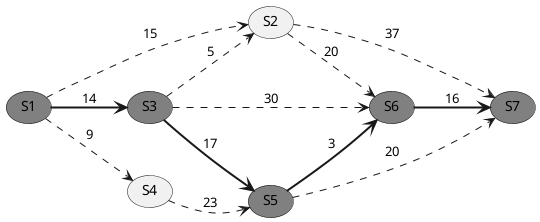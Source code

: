 @startuml
skinparam monochrome true
left to right direction

'title Graph 3\nmin. cost = 17

(S1)    #Grey
(S1) ..> (S2) : 15
(S1) ==> (S3) : 14
(S1) ..> (S4) : 9

(S2) ..> (S6) : 20
(S2) ..> (S7) : 37

(S3)    #Grey
(S3) ..> (S2) : 5
(S3) ==> (S5) : 17
(S3) ..> (S6) : 30

(S4) ..> (S5) : 23

(S5)    #Grey
(S5) ==> (S6) : 3
(S5) ..> (S7) : 20

(S6)    #Grey
(S6) ==> (S7) : 16

(S7)    #Grey

@enduml
